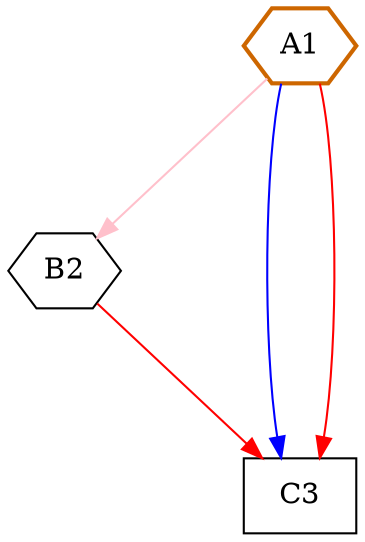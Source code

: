 digraph G {
graph [root="Demo",rankdir   = TB, nodesep           = 0.6, mindist     = 1.0, ranksep = 1.0, overlap = false]
node [style     = "filled", fillcolor = "white", color = "black"]
A1[cpu="0", flags="0x00002005", type="flush", toffs="0", pattern="patternA", patentry="true", patexit="false", beamproc="beamA", bpentry="false", bpexit="false", tvalid="0", vabs="false", prio="0", shape     = "hexagon", qlo="true", qhi="false", qil="false", fillcolor = "white", penwidth=2, color = "darkorange3"];
B2[cpu="0", flags="0x00008003", type="noop", prio="0", toffs="0", pattern="patternA", patentry="false", patexit="true", beamproc="beamA", bpentry="false", bpexit="false", tvalid="0", vabs="false", qty="1", shape     = "hexagon", fillcolor = "white"];
C3[cpu="0", flags="0x00100007", type="block", tperiod="2000", pattern="patternA", patentry="false", patexit="false", beamproc="beamA", bpentry="false", bpexit="false", qlo="true", qhi="false", qil="false", shape     = "rectangle", fillcolor = "white"];
A1->B2 [type="flushovr", color = "pink"];
B2->C3 [type="defdst", color = "red"];
A1->C3 [type="target", color = "blue"];
A1->C3 [type="defdst", color = "red"];
}
